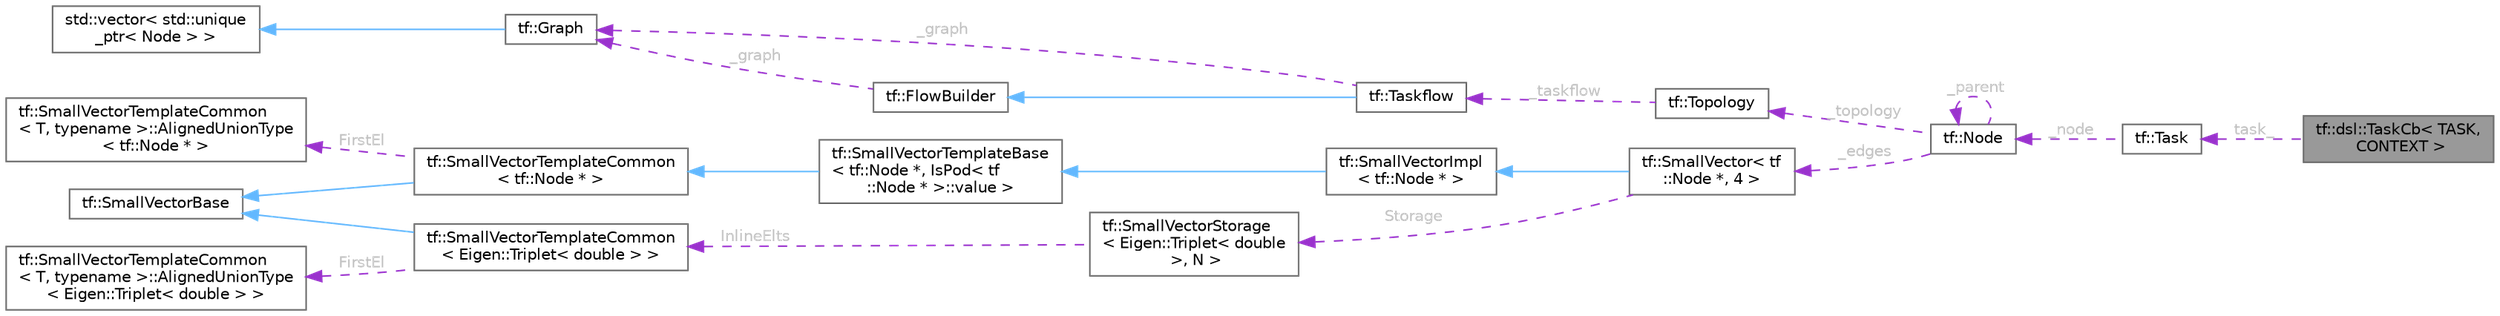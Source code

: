 digraph "tf::dsl::TaskCb&lt; TASK, CONTEXT &gt;"
{
 // LATEX_PDF_SIZE
  bgcolor="transparent";
  edge [fontname=Helvetica,fontsize=10,labelfontname=Helvetica,labelfontsize=10];
  node [fontname=Helvetica,fontsize=10,shape=box,height=0.2,width=0.4];
  rankdir="LR";
  Node1 [id="Node000001",label="tf::dsl::TaskCb\< TASK,\l CONTEXT \>",height=0.2,width=0.4,color="gray40", fillcolor="grey60", style="filled", fontcolor="black",tooltip=" "];
  Node2 -> Node1 [id="edge20_Node000001_Node000002",dir="back",color="darkorchid3",style="dashed",tooltip=" ",label=" task_",fontcolor="grey" ];
  Node2 [id="Node000002",label="tf::Task",height=0.2,width=0.4,color="gray40", fillcolor="white", style="filled",URL="$classtf_1_1_task.html",tooltip="class to create a task handle over a node in a taskflow graph"];
  Node3 -> Node2 [id="edge21_Node000002_Node000003",dir="back",color="darkorchid3",style="dashed",tooltip=" ",label=" _node",fontcolor="grey" ];
  Node3 [id="Node000003",label="tf::Node",height=0.2,width=0.4,color="gray40", fillcolor="white", style="filled",URL="$classtf_1_1_node.html",tooltip=" "];
  Node4 -> Node3 [id="edge22_Node000003_Node000004",dir="back",color="darkorchid3",style="dashed",tooltip=" ",label=" _topology",fontcolor="grey" ];
  Node4 [id="Node000004",label="tf::Topology",height=0.2,width=0.4,color="gray40", fillcolor="white", style="filled",URL="$classtf_1_1_topology.html",tooltip=" "];
  Node5 -> Node4 [id="edge23_Node000004_Node000005",dir="back",color="darkorchid3",style="dashed",tooltip=" ",label=" _taskflow",fontcolor="grey" ];
  Node5 [id="Node000005",label="tf::Taskflow",height=0.2,width=0.4,color="gray40", fillcolor="white", style="filled",URL="$classtf_1_1_taskflow.html",tooltip="class to create a taskflow object"];
  Node6 -> Node5 [id="edge24_Node000005_Node000006",dir="back",color="steelblue1",style="solid",tooltip=" "];
  Node6 [id="Node000006",label="tf::FlowBuilder",height=0.2,width=0.4,color="gray40", fillcolor="white", style="filled",URL="$classtf_1_1_flow_builder.html",tooltip="class to build a task dependency graph"];
  Node7 -> Node6 [id="edge25_Node000006_Node000007",dir="back",color="darkorchid3",style="dashed",tooltip=" ",label=" _graph",fontcolor="grey" ];
  Node7 [id="Node000007",label="tf::Graph",height=0.2,width=0.4,color="gray40", fillcolor="white", style="filled",URL="$classtf_1_1_graph.html",tooltip="class to create a graph object"];
  Node8 -> Node7 [id="edge26_Node000007_Node000008",dir="back",color="steelblue1",style="solid",tooltip=" "];
  Node8 [id="Node000008",label="std::vector\< std::unique\l_ptr\< Node \> \>",height=0.2,width=0.4,color="gray40", fillcolor="white", style="filled",tooltip=" "];
  Node7 -> Node5 [id="edge27_Node000005_Node000007",dir="back",color="darkorchid3",style="dashed",tooltip=" ",label=" _graph",fontcolor="grey" ];
  Node3 -> Node3 [id="edge28_Node000003_Node000003",dir="back",color="darkorchid3",style="dashed",tooltip=" ",label=" _parent",fontcolor="grey" ];
  Node9 -> Node3 [id="edge29_Node000003_Node000009",dir="back",color="darkorchid3",style="dashed",tooltip=" ",label=" _edges",fontcolor="grey" ];
  Node9 [id="Node000009",label="tf::SmallVector\< tf\l::Node *, 4 \>",height=0.2,width=0.4,color="gray40", fillcolor="white", style="filled",URL="$classtf_1_1_small_vector.html",tooltip=" "];
  Node10 -> Node9 [id="edge30_Node000009_Node000010",dir="back",color="steelblue1",style="solid",tooltip=" "];
  Node10 [id="Node000010",label="tf::SmallVectorImpl\l\< tf::Node * \>",height=0.2,width=0.4,color="gray40", fillcolor="white", style="filled",URL="$classtf_1_1_small_vector_impl.html",tooltip=" "];
  Node11 -> Node10 [id="edge31_Node000010_Node000011",dir="back",color="steelblue1",style="solid",tooltip=" "];
  Node11 [id="Node000011",label="tf::SmallVectorTemplateBase\l\< tf::Node *, IsPod\< tf\l::Node * \>::value \>",height=0.2,width=0.4,color="gray40", fillcolor="white", style="filled",URL="$classtf_1_1_small_vector_template_base.html",tooltip=" "];
  Node12 -> Node11 [id="edge32_Node000011_Node000012",dir="back",color="steelblue1",style="solid",tooltip=" "];
  Node12 [id="Node000012",label="tf::SmallVectorTemplateCommon\l\< tf::Node * \>",height=0.2,width=0.4,color="gray40", fillcolor="white", style="filled",URL="$classtf_1_1_small_vector_template_common.html",tooltip=" "];
  Node13 -> Node12 [id="edge33_Node000012_Node000013",dir="back",color="steelblue1",style="solid",tooltip=" "];
  Node13 [id="Node000013",label="tf::SmallVectorBase",height=0.2,width=0.4,color="gray40", fillcolor="white", style="filled",URL="$classtf_1_1_small_vector_base.html",tooltip=" "];
  Node14 -> Node12 [id="edge34_Node000012_Node000014",dir="back",color="darkorchid3",style="dashed",tooltip=" ",label=" FirstEl",fontcolor="grey" ];
  Node14 [id="Node000014",label="tf::SmallVectorTemplateCommon\l\< T, typename \>::AlignedUnionType\l\< tf::Node * \>",height=0.2,width=0.4,color="gray40", fillcolor="white", style="filled",URL="$structtf_1_1_small_vector_template_common_1_1_aligned_union_type.html",tooltip=" "];
  Node15 -> Node9 [id="edge35_Node000009_Node000015",dir="back",color="darkorchid3",style="dashed",tooltip=" ",label=" Storage",fontcolor="grey" ];
  Node15 [id="Node000015",label="tf::SmallVectorStorage\l\< Eigen::Triplet\< double\l \>, N \>",height=0.2,width=0.4,color="gray40", fillcolor="white", style="filled",URL="$structtf_1_1_small_vector_storage.html",tooltip=" "];
  Node16 -> Node15 [id="edge36_Node000015_Node000016",dir="back",color="darkorchid3",style="dashed",tooltip=" ",label=" InlineElts",fontcolor="grey" ];
  Node16 [id="Node000016",label="tf::SmallVectorTemplateCommon\l\< Eigen::Triplet\< double \> \>",height=0.2,width=0.4,color="gray40", fillcolor="white", style="filled",URL="$classtf_1_1_small_vector_template_common.html",tooltip=" "];
  Node13 -> Node16 [id="edge37_Node000016_Node000013",dir="back",color="steelblue1",style="solid",tooltip=" "];
  Node17 -> Node16 [id="edge38_Node000016_Node000017",dir="back",color="darkorchid3",style="dashed",tooltip=" ",label=" FirstEl",fontcolor="grey" ];
  Node17 [id="Node000017",label="tf::SmallVectorTemplateCommon\l\< T, typename \>::AlignedUnionType\l\< Eigen::Triplet\< double \> \>",height=0.2,width=0.4,color="gray40", fillcolor="white", style="filled",URL="$structtf_1_1_small_vector_template_common_1_1_aligned_union_type.html",tooltip=" "];
}
